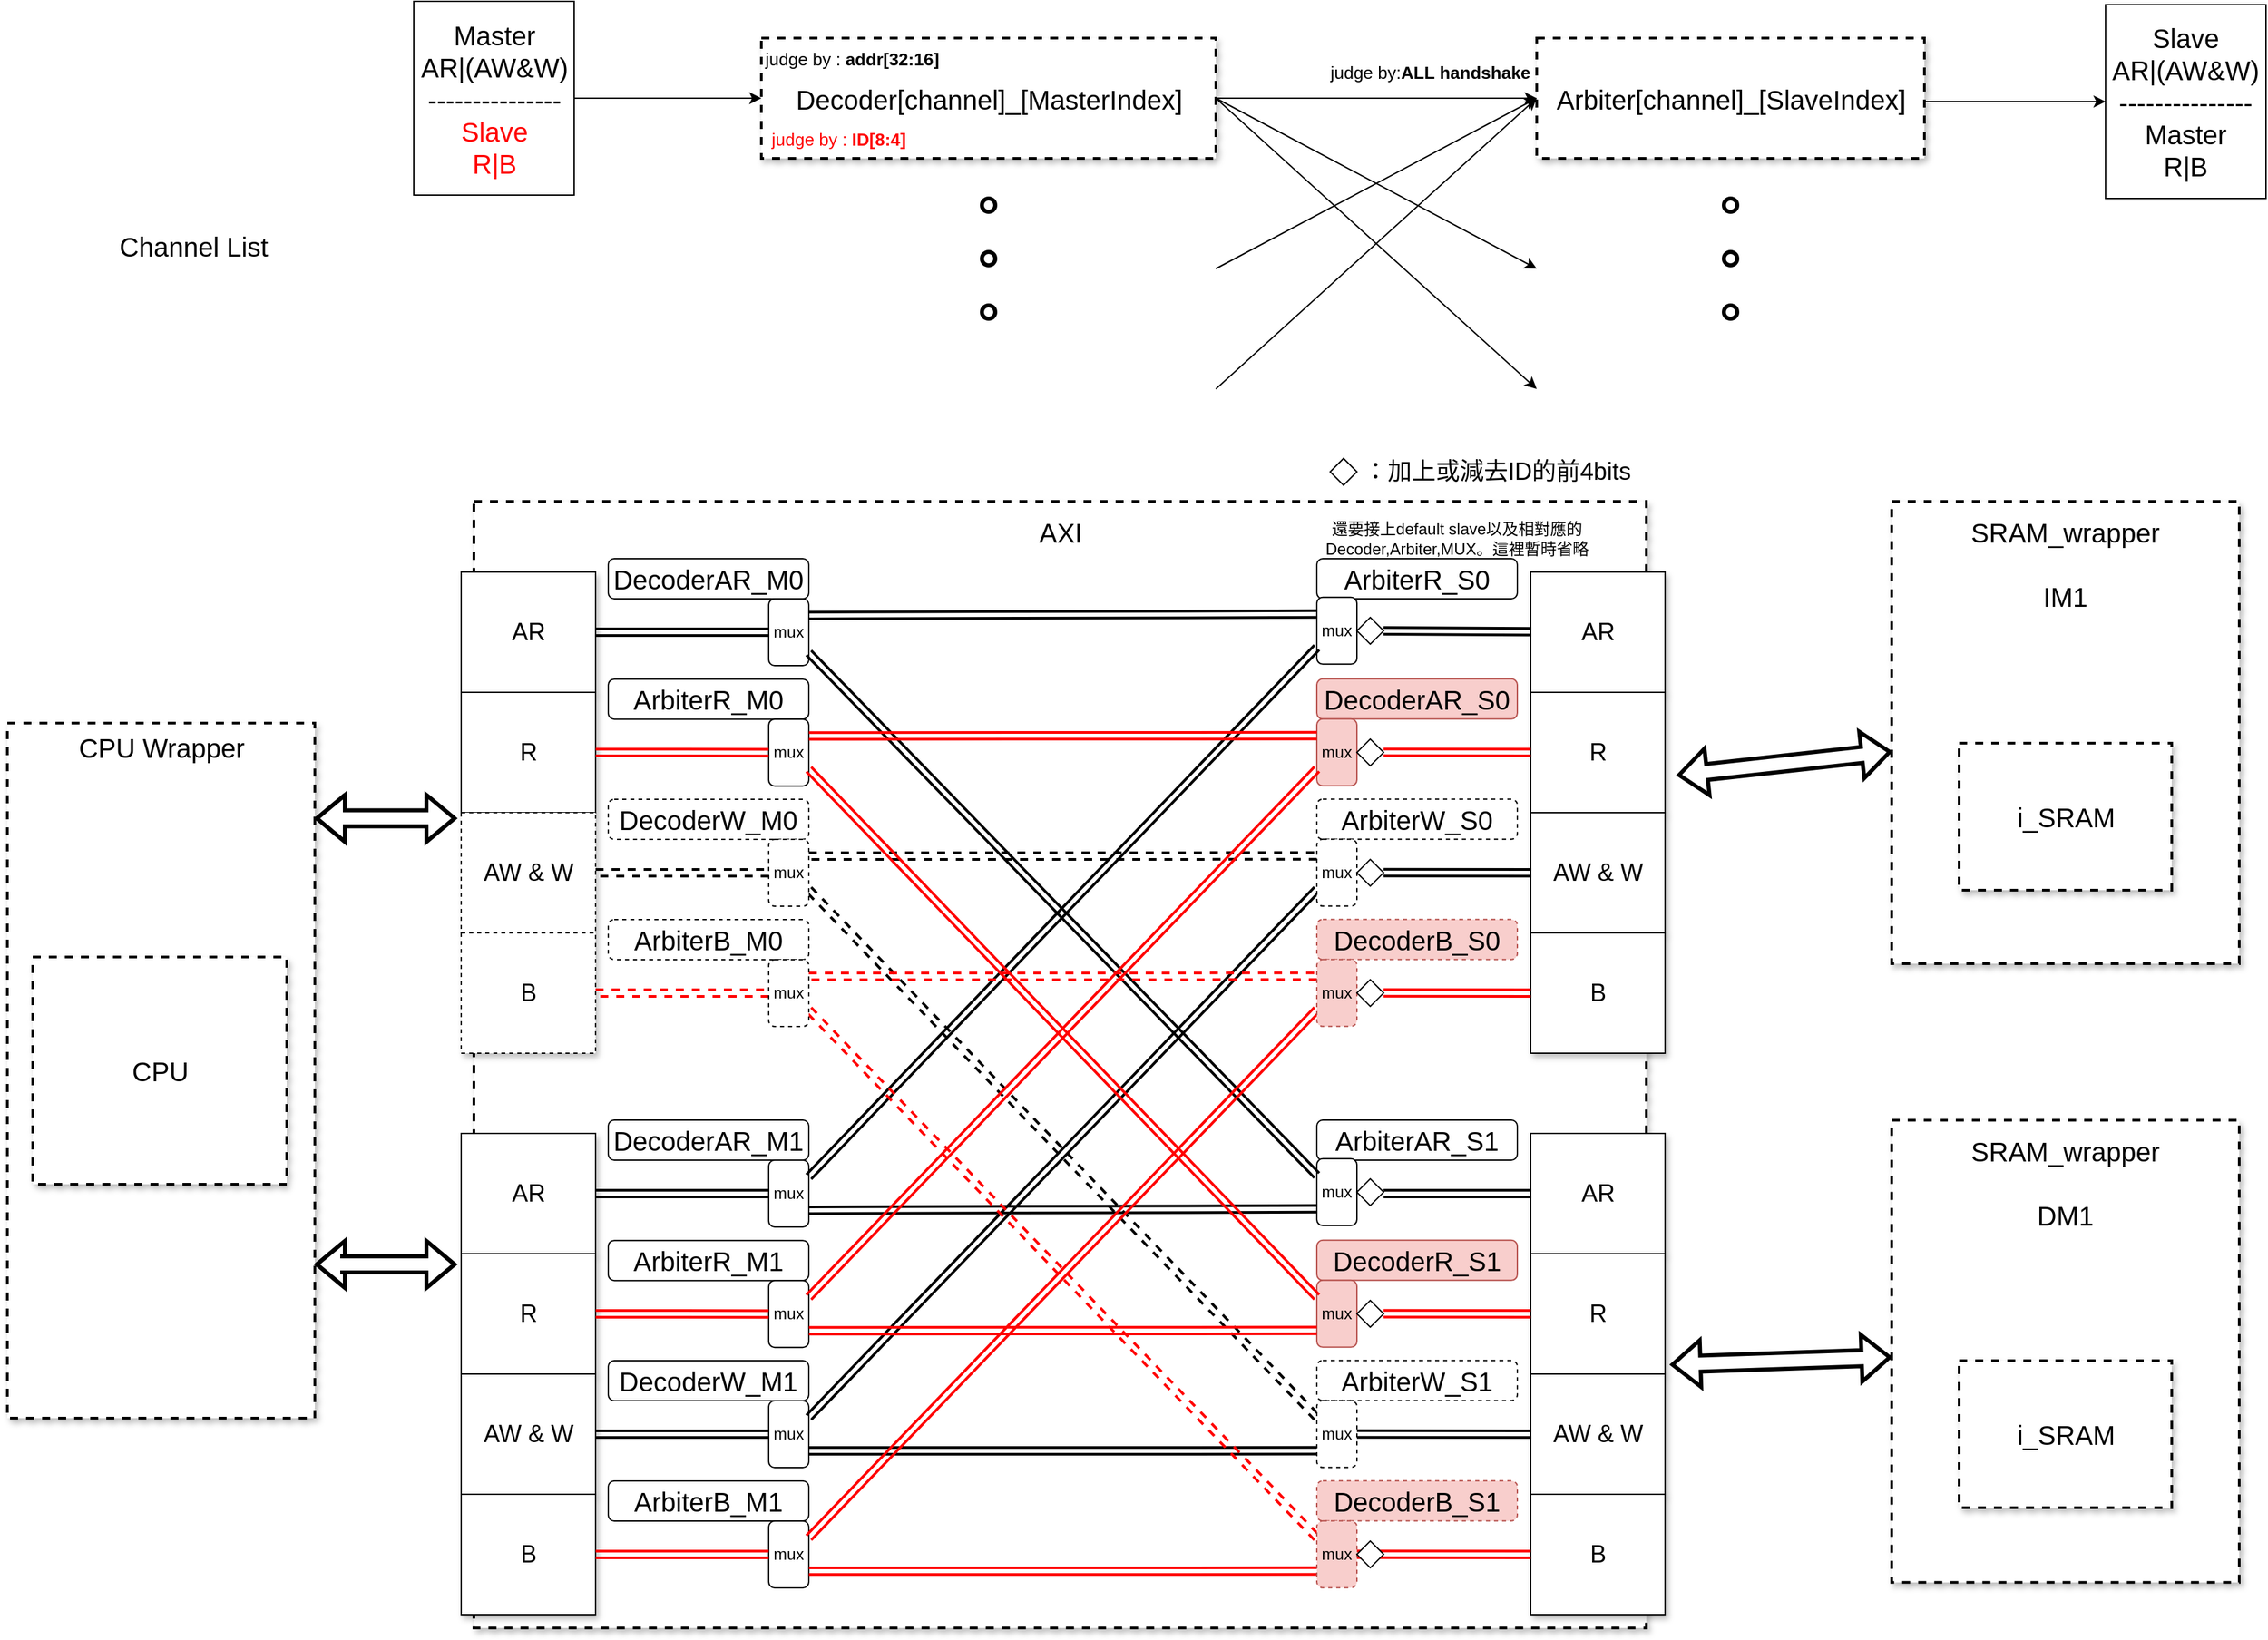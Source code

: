 <mxfile version="15.7.1" type="device"><diagram name="Page-1" id="90a13364-a465-7bf4-72fc-28e22215d7a0"><mxGraphModel dx="1541" dy="992" grid="1" gridSize="10" guides="1" tooltips="1" connect="1" arrows="1" fold="1" page="1" pageScale="1.5" pageWidth="1169" pageHeight="826" background="none" math="0" shadow="0"><root><mxCell id="0" style=";html=1;"/><mxCell id="1" style=";html=1;" parent="0"/><mxCell id="4iwtzQCpymBLF6pvLI_5-24" style="edgeStyle=orthogonalEdgeStyle;rounded=0;orthogonalLoop=1;jettySize=auto;html=1;fontSize=20;" parent="1" source="Un3xpJabwogcIGnDBRz8-111" target="25xGF6nqXpLR23dWoNIt-133" edge="1"><mxGeometry relative="1" as="geometry"><mxPoint x="1584.5" y="85.5" as="targetPoint"/><Array as="points"><mxPoint x="1490" y="88"/><mxPoint x="1490" y="88"/></Array></mxGeometry></mxCell><mxCell id="Un3xpJabwogcIGnDBRz8-111" value="Arbiter[channel]_[SlaveIndex]" style="whiteSpace=wrap;html=1;shadow=1;fontSize=20;strokeWidth=2;dashed=1;verticalAlign=middle;spacing=7;align=center;" parent="1" vertex="1"><mxGeometry x="1154.5" y="40.5" width="290" height="90" as="geometry"/></mxCell><mxCell id="4iwtzQCpymBLF6pvLI_5-23" style="edgeStyle=orthogonalEdgeStyle;rounded=0;orthogonalLoop=1;jettySize=auto;html=1;fontSize=20;" parent="1" source="4iwtzQCpymBLF6pvLI_5-18" target="Un3xpJabwogcIGnDBRz8-111" edge="1"><mxGeometry relative="1" as="geometry"/></mxCell><mxCell id="4iwtzQCpymBLF6pvLI_5-26" style="rounded=0;orthogonalLoop=1;jettySize=auto;html=1;fontSize=20;exitX=1;exitY=0.5;exitDx=0;exitDy=0;" parent="1" source="4iwtzQCpymBLF6pvLI_5-18" edge="1"><mxGeometry relative="1" as="geometry"><mxPoint x="1154.5" y="213" as="targetPoint"/><mxPoint x="924.5" y="90.5" as="sourcePoint"/></mxGeometry></mxCell><mxCell id="4iwtzQCpymBLF6pvLI_5-27" style="edgeStyle=none;rounded=0;orthogonalLoop=1;jettySize=auto;html=1;fontSize=20;exitX=1;exitY=0.5;exitDx=0;exitDy=0;" parent="1" source="4iwtzQCpymBLF6pvLI_5-18" edge="1"><mxGeometry relative="1" as="geometry"><mxPoint x="1154.5" y="303" as="targetPoint"/></mxGeometry></mxCell><mxCell id="4iwtzQCpymBLF6pvLI_5-28" style="edgeStyle=none;rounded=0;orthogonalLoop=1;jettySize=auto;html=1;fontSize=20;entryX=0;entryY=0.5;entryDx=0;entryDy=0;" parent="1" target="Un3xpJabwogcIGnDBRz8-111" edge="1"><mxGeometry relative="1" as="geometry"><mxPoint x="1124.5" y="140.5" as="targetPoint"/><mxPoint x="914.5" y="213" as="sourcePoint"/></mxGeometry></mxCell><mxCell id="4iwtzQCpymBLF6pvLI_5-29" style="edgeStyle=none;rounded=0;orthogonalLoop=1;jettySize=auto;html=1;fontSize=20;entryX=0;entryY=0.5;entryDx=0;entryDy=0;" parent="1" target="Un3xpJabwogcIGnDBRz8-111" edge="1"><mxGeometry relative="1" as="geometry"><mxPoint x="1184.5" y="200.5" as="targetPoint"/><mxPoint x="914.5" y="303" as="sourcePoint"/></mxGeometry></mxCell><mxCell id="4iwtzQCpymBLF6pvLI_5-18" value="Decoder[channel]_[MasterIndex]" style="whiteSpace=wrap;html=1;shadow=1;fontSize=20;strokeWidth=2;dashed=1;verticalAlign=middle;spacing=7;align=center;" parent="1" vertex="1"><mxGeometry x="574.5" y="40.5" width="340" height="90" as="geometry"/></mxCell><mxCell id="4iwtzQCpymBLF6pvLI_5-22" style="edgeStyle=orthogonalEdgeStyle;rounded=0;orthogonalLoop=1;jettySize=auto;html=1;fontSize=20;" parent="1" source="4iwtzQCpymBLF6pvLI_5-20" target="4iwtzQCpymBLF6pvLI_5-18" edge="1"><mxGeometry relative="1" as="geometry"/></mxCell><mxCell id="4iwtzQCpymBLF6pvLI_5-20" value="Master&lt;br&gt;AR|(AW&amp;amp;W)&lt;br&gt;---------------&lt;br&gt;&lt;font color=&quot;#ff0000&quot;&gt;Slave&lt;br&gt;R|B&lt;/font&gt;" style="rounded=0;whiteSpace=wrap;html=1;align=center;verticalAlign=middle;fontSize=20;" parent="1" vertex="1"><mxGeometry x="314.5" y="13" width="120" height="145" as="geometry"/></mxCell><mxCell id="4iwtzQCpymBLF6pvLI_5-30" value="" style="ellipse;whiteSpace=wrap;html=1;aspect=fixed;fontSize=20;align=center;verticalAlign=middle;strokeWidth=3;" parent="1" vertex="1"><mxGeometry x="739.5" y="200.5" width="10" height="10" as="geometry"/></mxCell><mxCell id="4iwtzQCpymBLF6pvLI_5-32" value="" style="ellipse;whiteSpace=wrap;html=1;aspect=fixed;fontSize=20;align=center;verticalAlign=middle;strokeWidth=3;" parent="1" vertex="1"><mxGeometry x="739.5" y="240.5" width="10" height="10" as="geometry"/></mxCell><mxCell id="4iwtzQCpymBLF6pvLI_5-33" value="" style="ellipse;whiteSpace=wrap;html=1;aspect=fixed;fontSize=20;align=center;verticalAlign=middle;strokeWidth=3;" parent="1" vertex="1"><mxGeometry x="739.5" y="160.5" width="10" height="10" as="geometry"/></mxCell><mxCell id="4iwtzQCpymBLF6pvLI_5-34" value="" style="ellipse;whiteSpace=wrap;html=1;aspect=fixed;fontSize=20;align=center;verticalAlign=middle;strokeWidth=3;" parent="1" vertex="1"><mxGeometry x="1294.5" y="200.5" width="10" height="10" as="geometry"/></mxCell><mxCell id="4iwtzQCpymBLF6pvLI_5-35" value="" style="ellipse;whiteSpace=wrap;html=1;aspect=fixed;fontSize=20;align=center;verticalAlign=middle;strokeWidth=3;" parent="1" vertex="1"><mxGeometry x="1294.5" y="240.5" width="10" height="10" as="geometry"/></mxCell><mxCell id="4iwtzQCpymBLF6pvLI_5-36" value="" style="ellipse;whiteSpace=wrap;html=1;aspect=fixed;fontSize=20;align=center;verticalAlign=middle;strokeWidth=3;" parent="1" vertex="1"><mxGeometry x="1294.5" y="160.5" width="10" height="10" as="geometry"/></mxCell><mxCell id="4iwtzQCpymBLF6pvLI_5-38" value="Channel List" style="text;html=1;align=center;verticalAlign=middle;whiteSpace=wrap;rounded=0;fontSize=20;" parent="1" vertex="1"><mxGeometry x="79.5" y="180.5" width="140" height="30" as="geometry"/></mxCell><mxCell id="4iwtzQCpymBLF6pvLI_5-40" style="edgeStyle=none;rounded=0;orthogonalLoop=1;jettySize=auto;html=1;entryX=0;entryY=0.5;entryDx=0;entryDy=0;fontSize=20;" parent="1" edge="1"><mxGeometry relative="1" as="geometry"><mxPoint x="1584.5" y="85.5" as="sourcePoint"/><mxPoint x="1584.5" y="85.5" as="targetPoint"/></mxGeometry></mxCell><mxCell id="vsix8vxbd3bbLY5yXcz2-1" value="AXI" style="whiteSpace=wrap;html=1;shadow=1;fontSize=20;strokeWidth=2;dashed=1;verticalAlign=top;spacing=7;" parent="1" vertex="1"><mxGeometry x="359.5" y="387.15" width="877" height="842.85" as="geometry"/></mxCell><mxCell id="vsix8vxbd3bbLY5yXcz2-2" value="CPU Wrapper" style="whiteSpace=wrap;html=1;shadow=1;fontSize=20;strokeWidth=2;dashed=1;verticalAlign=top;" parent="1" vertex="1"><mxGeometry x="10.5" y="553" width="230" height="520" as="geometry"/></mxCell><mxCell id="vsix8vxbd3bbLY5yXcz2-3" value="CPU" style="whiteSpace=wrap;html=1;shadow=1;fontSize=20;strokeWidth=2;dashed=1;" parent="1" vertex="1"><mxGeometry x="29.5" y="728" width="190" height="170" as="geometry"/></mxCell><mxCell id="vsix8vxbd3bbLY5yXcz2-67" value="SRAM_wrapper&lt;br&gt;&lt;br&gt;IM1" style="whiteSpace=wrap;html=1;shadow=1;fontSize=20;strokeWidth=2;dashed=1;verticalAlign=top;spacing=7;" parent="1" vertex="1"><mxGeometry x="1420" y="387.15" width="260" height="345.85" as="geometry"/></mxCell><mxCell id="vsix8vxbd3bbLY5yXcz2-68" value="i_SRAM" style="whiteSpace=wrap;html=1;shadow=1;fontSize=20;strokeWidth=2;dashed=1;verticalAlign=middle;spacing=7;" parent="1" vertex="1"><mxGeometry x="1470.5" y="568" width="159" height="110" as="geometry"/></mxCell><mxCell id="vsix8vxbd3bbLY5yXcz2-69" value="SRAM_wrapper&lt;br&gt;&lt;br&gt;DM1" style="whiteSpace=wrap;html=1;shadow=1;fontSize=20;strokeWidth=2;dashed=1;verticalAlign=top;spacing=7;" parent="1" vertex="1"><mxGeometry x="1420" y="850.08" width="260" height="345.85" as="geometry"/></mxCell><mxCell id="vsix8vxbd3bbLY5yXcz2-70" value="i_SRAM" style="whiteSpace=wrap;html=1;shadow=1;fontSize=20;strokeWidth=2;dashed=1;verticalAlign=middle;spacing=7;" parent="1" vertex="1"><mxGeometry x="1470.5" y="1030" width="159" height="110" as="geometry"/></mxCell><mxCell id="vsix8vxbd3bbLY5yXcz2-71" style="edgeStyle=none;rounded=0;jumpStyle=none;orthogonalLoop=1;jettySize=auto;html=1;startArrow=block;startFill=0;strokeWidth=3;exitX=1;exitY=0.25;exitDx=0;exitDy=0;shape=flexArrow;" parent="1" target="vsix8vxbd3bbLY5yXcz2-67" edge="1"><mxGeometry relative="1" as="geometry"><mxPoint x="1259.5" y="592.0" as="sourcePoint"/></mxGeometry></mxCell><mxCell id="vsix8vxbd3bbLY5yXcz2-72" style="edgeStyle=none;rounded=0;jumpStyle=none;orthogonalLoop=1;jettySize=auto;html=1;startArrow=block;startFill=0;strokeWidth=3;exitX=1;exitY=0.25;exitDx=0;exitDy=0;shape=flexArrow;" parent="1" target="vsix8vxbd3bbLY5yXcz2-69" edge="1"><mxGeometry relative="1" as="geometry"><mxPoint x="1254.5" y="1033" as="sourcePoint"/></mxGeometry></mxCell><mxCell id="vsix8vxbd3bbLY5yXcz2-73" style="edgeStyle=orthogonalEdgeStyle;rounded=0;jumpStyle=none;orthogonalLoop=1;jettySize=auto;html=1;startArrow=block;startFill=0;strokeWidth=3;exitX=0;exitY=0.5;exitDx=0;exitDy=0;shape=flexArrow;" parent="1" target="vsix8vxbd3bbLY5yXcz2-2" edge="1"><mxGeometry relative="1" as="geometry"><mxPoint x="269.5" y="663" as="targetPoint"/><Array as="points"><mxPoint x="274.5" y="624"/><mxPoint x="274.5" y="624"/></Array><mxPoint x="346.5" y="624.25" as="sourcePoint"/></mxGeometry></mxCell><mxCell id="vsix8vxbd3bbLY5yXcz2-74" style="edgeStyle=orthogonalEdgeStyle;rounded=0;jumpStyle=none;orthogonalLoop=1;jettySize=auto;html=1;startArrow=block;startFill=0;strokeWidth=3;exitX=0;exitY=0.75;exitDx=0;exitDy=0;shape=flexArrow;" parent="1" target="vsix8vxbd3bbLY5yXcz2-2" edge="1"><mxGeometry relative="1" as="geometry"><mxPoint x="259.5" y="1008" as="targetPoint"/><Array as="points"><mxPoint x="259.5" y="958"/><mxPoint x="259.5" y="958"/></Array><mxPoint x="346.5" y="958" as="sourcePoint"/></mxGeometry></mxCell><mxCell id="vsix8vxbd3bbLY5yXcz2-176" value="&lt;span style=&quot;font-weight: normal ; font-size: 13px&quot;&gt;judge by :&amp;nbsp;&lt;/span&gt;addr[32:16]" style="text;html=1;align=center;verticalAlign=middle;whiteSpace=wrap;rounded=0;fontStyle=1;fontSize=13;" parent="1" vertex="1"><mxGeometry x="574.5" y="40.5" width="134.5" height="30" as="geometry"/></mxCell><mxCell id="vsix8vxbd3bbLY5yXcz2-177" value="&lt;span style=&quot;font-weight: normal; font-size: 13px;&quot;&gt;judge by:&lt;/span&gt;ALL&amp;nbsp;handshake" style="text;html=1;align=center;verticalAlign=middle;whiteSpace=wrap;rounded=0;fontStyle=1;fontSize=13;" parent="1" vertex="1"><mxGeometry x="994.5" y="50.5" width="160" height="30" as="geometry"/></mxCell><mxCell id="vsix8vxbd3bbLY5yXcz2-178" value="還要接上default slave以及相對應的Decoder,Arbiter,MUX。這裡暫時省略" style="text;html=1;align=center;verticalAlign=middle;whiteSpace=wrap;rounded=0;dashed=1;" parent="1" vertex="1"><mxGeometry x="950" y="390" width="290" height="50" as="geometry"/></mxCell><mxCell id="25xGF6nqXpLR23dWoNIt-13" value="" style="group" vertex="1" connectable="0" parent="1"><mxGeometry x="1150" y="860" width="100.5" height="360" as="geometry"/></mxCell><mxCell id="25xGF6nqXpLR23dWoNIt-9" value="AR" style="whiteSpace=wrap;html=1;shadow=1;fontSize=18;" vertex="1" parent="25xGF6nqXpLR23dWoNIt-13"><mxGeometry width="100.5" height="90" as="geometry"/></mxCell><mxCell id="25xGF6nqXpLR23dWoNIt-10" value="R" style="whiteSpace=wrap;html=1;shadow=1;fontSize=18;" vertex="1" parent="25xGF6nqXpLR23dWoNIt-13"><mxGeometry y="90" width="100.5" height="90" as="geometry"/></mxCell><mxCell id="25xGF6nqXpLR23dWoNIt-11" value="AW &amp;amp; W" style="whiteSpace=wrap;html=1;shadow=1;fontSize=18;" vertex="1" parent="25xGF6nqXpLR23dWoNIt-13"><mxGeometry y="180" width="100.5" height="90" as="geometry"/></mxCell><mxCell id="25xGF6nqXpLR23dWoNIt-12" value="B" style="whiteSpace=wrap;html=1;shadow=1;fontSize=18;" vertex="1" parent="25xGF6nqXpLR23dWoNIt-13"><mxGeometry y="270" width="100.5" height="90" as="geometry"/></mxCell><mxCell id="25xGF6nqXpLR23dWoNIt-24" value="" style="group" vertex="1" connectable="0" parent="1"><mxGeometry x="350" y="440" width="100.5" height="360" as="geometry"/></mxCell><mxCell id="25xGF6nqXpLR23dWoNIt-25" value="AR" style="whiteSpace=wrap;html=1;shadow=1;fontSize=18;" vertex="1" parent="25xGF6nqXpLR23dWoNIt-24"><mxGeometry width="100.5" height="90" as="geometry"/></mxCell><mxCell id="25xGF6nqXpLR23dWoNIt-26" value="R" style="whiteSpace=wrap;html=1;shadow=1;fontSize=18;" vertex="1" parent="25xGF6nqXpLR23dWoNIt-24"><mxGeometry y="90" width="100.5" height="90" as="geometry"/></mxCell><mxCell id="25xGF6nqXpLR23dWoNIt-27" value="AW &amp;amp; W" style="whiteSpace=wrap;html=1;shadow=1;fontSize=18;dashed=1;" vertex="1" parent="25xGF6nqXpLR23dWoNIt-24"><mxGeometry y="180" width="100.5" height="90" as="geometry"/></mxCell><mxCell id="25xGF6nqXpLR23dWoNIt-28" value="B" style="whiteSpace=wrap;html=1;shadow=1;fontSize=18;dashed=1;" vertex="1" parent="25xGF6nqXpLR23dWoNIt-24"><mxGeometry y="270" width="100.5" height="90" as="geometry"/></mxCell><mxCell id="25xGF6nqXpLR23dWoNIt-29" value="" style="group" vertex="1" connectable="0" parent="1"><mxGeometry x="350" y="860" width="100.5" height="360" as="geometry"/></mxCell><mxCell id="25xGF6nqXpLR23dWoNIt-30" value="AR" style="whiteSpace=wrap;html=1;shadow=1;fontSize=18;" vertex="1" parent="25xGF6nqXpLR23dWoNIt-29"><mxGeometry width="100.5" height="90" as="geometry"/></mxCell><mxCell id="25xGF6nqXpLR23dWoNIt-31" value="R" style="whiteSpace=wrap;html=1;shadow=1;fontSize=18;" vertex="1" parent="25xGF6nqXpLR23dWoNIt-29"><mxGeometry y="90" width="100.5" height="90" as="geometry"/></mxCell><mxCell id="25xGF6nqXpLR23dWoNIt-32" value="AW &amp;amp; W" style="whiteSpace=wrap;html=1;shadow=1;fontSize=18;" vertex="1" parent="25xGF6nqXpLR23dWoNIt-29"><mxGeometry y="180" width="100.5" height="90" as="geometry"/></mxCell><mxCell id="25xGF6nqXpLR23dWoNIt-33" value="B" style="whiteSpace=wrap;html=1;shadow=1;fontSize=18;" vertex="1" parent="25xGF6nqXpLR23dWoNIt-29"><mxGeometry y="270" width="100.5" height="90" as="geometry"/></mxCell><mxCell id="25xGF6nqXpLR23dWoNIt-34" value="" style="group" vertex="1" connectable="0" parent="1"><mxGeometry x="1150" y="440" width="100.5" height="360" as="geometry"/></mxCell><mxCell id="25xGF6nqXpLR23dWoNIt-35" value="AR" style="whiteSpace=wrap;html=1;shadow=1;fontSize=18;" vertex="1" parent="25xGF6nqXpLR23dWoNIt-34"><mxGeometry width="100.5" height="90" as="geometry"/></mxCell><mxCell id="25xGF6nqXpLR23dWoNIt-36" value="R" style="whiteSpace=wrap;html=1;shadow=1;fontSize=18;" vertex="1" parent="25xGF6nqXpLR23dWoNIt-34"><mxGeometry y="90" width="100.5" height="90" as="geometry"/></mxCell><mxCell id="25xGF6nqXpLR23dWoNIt-37" value="AW &amp;amp; W" style="whiteSpace=wrap;html=1;shadow=1;fontSize=18;" vertex="1" parent="25xGF6nqXpLR23dWoNIt-34"><mxGeometry y="180" width="100.5" height="90" as="geometry"/></mxCell><mxCell id="25xGF6nqXpLR23dWoNIt-38" value="B" style="whiteSpace=wrap;html=1;shadow=1;fontSize=18;" vertex="1" parent="25xGF6nqXpLR23dWoNIt-34"><mxGeometry y="270" width="100.5" height="90" as="geometry"/></mxCell><mxCell id="25xGF6nqXpLR23dWoNIt-39" value="" style="group" vertex="1" connectable="0" parent="1"><mxGeometry x="460" y="430" width="150" height="80" as="geometry"/></mxCell><mxCell id="25xGF6nqXpLR23dWoNIt-7" value="&lt;font style=&quot;font-size: 20px&quot;&gt;DecoderAR_M0&lt;/font&gt;" style="rounded=1;whiteSpace=wrap;html=1;verticalAlign=middle;" vertex="1" parent="25xGF6nqXpLR23dWoNIt-39"><mxGeometry width="150" height="30" as="geometry"/></mxCell><mxCell id="25xGF6nqXpLR23dWoNIt-8" value="mux" style="rounded=1;whiteSpace=wrap;html=1;" vertex="1" parent="25xGF6nqXpLR23dWoNIt-39"><mxGeometry x="120" y="30" width="30" height="50" as="geometry"/></mxCell><mxCell id="25xGF6nqXpLR23dWoNIt-43" value="" style="group;fontColor=#FF0000;" vertex="1" connectable="0" parent="1"><mxGeometry x="460" y="520.08" width="150" height="80" as="geometry"/></mxCell><mxCell id="25xGF6nqXpLR23dWoNIt-44" value="&lt;font style=&quot;font-size: 20px&quot;&gt;ArbiterR_M0&lt;/font&gt;" style="rounded=1;whiteSpace=wrap;html=1;verticalAlign=middle;" vertex="1" parent="25xGF6nqXpLR23dWoNIt-43"><mxGeometry width="150" height="30" as="geometry"/></mxCell><mxCell id="25xGF6nqXpLR23dWoNIt-45" value="mux" style="rounded=1;whiteSpace=wrap;html=1;" vertex="1" parent="25xGF6nqXpLR23dWoNIt-43"><mxGeometry x="120" y="30" width="30" height="50" as="geometry"/></mxCell><mxCell id="25xGF6nqXpLR23dWoNIt-49" value="" style="group" vertex="1" connectable="0" parent="1"><mxGeometry x="460" y="850" width="150" height="80" as="geometry"/></mxCell><mxCell id="25xGF6nqXpLR23dWoNIt-50" value="&lt;font style=&quot;font-size: 20px&quot;&gt;DecoderAR_M1&lt;/font&gt;" style="rounded=1;whiteSpace=wrap;html=1;verticalAlign=middle;" vertex="1" parent="25xGF6nqXpLR23dWoNIt-49"><mxGeometry width="150" height="30" as="geometry"/></mxCell><mxCell id="25xGF6nqXpLR23dWoNIt-51" value="mux" style="rounded=1;whiteSpace=wrap;html=1;" vertex="1" parent="25xGF6nqXpLR23dWoNIt-49"><mxGeometry x="120" y="30" width="30" height="50" as="geometry"/></mxCell><mxCell id="25xGF6nqXpLR23dWoNIt-52" value="" style="group" vertex="1" connectable="0" parent="1"><mxGeometry x="460" y="1030" width="150" height="80" as="geometry"/></mxCell><mxCell id="25xGF6nqXpLR23dWoNIt-53" value="&lt;font style=&quot;font-size: 20px&quot;&gt;DecoderW_M1&lt;/font&gt;" style="rounded=1;whiteSpace=wrap;html=1;verticalAlign=middle;" vertex="1" parent="25xGF6nqXpLR23dWoNIt-52"><mxGeometry width="150" height="30" as="geometry"/></mxCell><mxCell id="25xGF6nqXpLR23dWoNIt-54" value="mux" style="rounded=1;whiteSpace=wrap;html=1;" vertex="1" parent="25xGF6nqXpLR23dWoNIt-52"><mxGeometry x="120" y="30" width="30" height="50" as="geometry"/></mxCell><mxCell id="25xGF6nqXpLR23dWoNIt-55" value="" style="group;fontColor=#FF0000;" vertex="1" connectable="0" parent="1"><mxGeometry x="460" y="940.08" width="150" height="80" as="geometry"/></mxCell><mxCell id="25xGF6nqXpLR23dWoNIt-56" value="&lt;font style=&quot;font-size: 20px&quot;&gt;ArbiterR_M1&lt;/font&gt;" style="rounded=1;whiteSpace=wrap;html=1;verticalAlign=middle;" vertex="1" parent="25xGF6nqXpLR23dWoNIt-55"><mxGeometry width="150" height="30" as="geometry"/></mxCell><mxCell id="25xGF6nqXpLR23dWoNIt-57" value="mux" style="rounded=1;whiteSpace=wrap;html=1;" vertex="1" parent="25xGF6nqXpLR23dWoNIt-55"><mxGeometry x="120" y="30" width="30" height="50" as="geometry"/></mxCell><mxCell id="25xGF6nqXpLR23dWoNIt-58" value="" style="group;fontColor=#FF0000;" vertex="1" connectable="0" parent="1"><mxGeometry x="460" y="1120" width="150" height="80" as="geometry"/></mxCell><mxCell id="25xGF6nqXpLR23dWoNIt-59" value="&lt;font style=&quot;font-size: 20px&quot;&gt;ArbiterB_M1&lt;/font&gt;" style="rounded=1;whiteSpace=wrap;html=1;verticalAlign=middle;" vertex="1" parent="25xGF6nqXpLR23dWoNIt-58"><mxGeometry width="150" height="30" as="geometry"/></mxCell><mxCell id="25xGF6nqXpLR23dWoNIt-60" value="mux" style="rounded=1;whiteSpace=wrap;html=1;" vertex="1" parent="25xGF6nqXpLR23dWoNIt-58"><mxGeometry x="120" y="30" width="30" height="50" as="geometry"/></mxCell><mxCell id="25xGF6nqXpLR23dWoNIt-64" value="" style="group;fontColor=#FF0000;" vertex="1" connectable="0" parent="1"><mxGeometry x="990" y="519.92" width="150" height="80" as="geometry"/></mxCell><mxCell id="25xGF6nqXpLR23dWoNIt-65" value="&lt;font style=&quot;font-size: 20px&quot;&gt;DecoderAR_S0&lt;/font&gt;" style="rounded=1;whiteSpace=wrap;html=1;verticalAlign=middle;fillColor=#f8cecc;strokeColor=#b85450;" vertex="1" parent="25xGF6nqXpLR23dWoNIt-64"><mxGeometry width="150" height="30" as="geometry"/></mxCell><mxCell id="25xGF6nqXpLR23dWoNIt-66" value="mux" style="rounded=1;whiteSpace=wrap;html=1;fillColor=#f8cecc;strokeColor=#b85450;" vertex="1" parent="25xGF6nqXpLR23dWoNIt-64"><mxGeometry y="30" width="30" height="50" as="geometry"/></mxCell><mxCell id="25xGF6nqXpLR23dWoNIt-186" value="" style="rhombus;whiteSpace=wrap;html=1;fontColor=#FF0000;fillColor=#FFFFFF;" vertex="1" parent="25xGF6nqXpLR23dWoNIt-64"><mxGeometry x="30" y="45.0" width="20" height="20" as="geometry"/></mxCell><mxCell id="25xGF6nqXpLR23dWoNIt-67" value="" style="group" vertex="1" connectable="0" parent="1"><mxGeometry x="990" y="430.0" width="150" height="80" as="geometry"/></mxCell><mxCell id="25xGF6nqXpLR23dWoNIt-68" value="&lt;font style=&quot;font-size: 20px&quot;&gt;ArbiterR_S0&lt;/font&gt;" style="rounded=1;whiteSpace=wrap;html=1;verticalAlign=middle;" vertex="1" parent="25xGF6nqXpLR23dWoNIt-67"><mxGeometry width="150" height="30" as="geometry"/></mxCell><mxCell id="25xGF6nqXpLR23dWoNIt-69" value="mux" style="rounded=1;whiteSpace=wrap;html=1;" vertex="1" parent="25xGF6nqXpLR23dWoNIt-67"><mxGeometry y="28.92" width="30" height="50" as="geometry"/></mxCell><mxCell id="25xGF6nqXpLR23dWoNIt-97" style="rounded=0;orthogonalLoop=1;jettySize=auto;html=1;exitX=1;exitY=0.5;exitDx=0;exitDy=0;entryX=0;entryY=0.5;entryDx=0;entryDy=0;shape=link;strokeWidth=2;" edge="1" parent="1" source="25xGF6nqXpLR23dWoNIt-25" target="25xGF6nqXpLR23dWoNIt-8"><mxGeometry relative="1" as="geometry"/></mxCell><mxCell id="25xGF6nqXpLR23dWoNIt-114" value="" style="group;fontColor=#FF0000;" vertex="1" connectable="0" parent="1"><mxGeometry x="990" y="939.92" width="150" height="80" as="geometry"/></mxCell><mxCell id="25xGF6nqXpLR23dWoNIt-115" value="&lt;font style=&quot;font-size: 20px&quot;&gt;DecoderR_S1&lt;/font&gt;" style="rounded=1;whiteSpace=wrap;html=1;verticalAlign=middle;fillColor=#f8cecc;strokeColor=#b85450;" vertex="1" parent="25xGF6nqXpLR23dWoNIt-114"><mxGeometry width="150" height="30" as="geometry"/></mxCell><mxCell id="25xGF6nqXpLR23dWoNIt-116" value="mux" style="rounded=1;whiteSpace=wrap;html=1;fillColor=#f8cecc;strokeColor=#b85450;" vertex="1" parent="25xGF6nqXpLR23dWoNIt-114"><mxGeometry y="30" width="30" height="50" as="geometry"/></mxCell><mxCell id="25xGF6nqXpLR23dWoNIt-117" value="" style="group" vertex="1" connectable="0" parent="1"><mxGeometry x="990" y="850" width="150" height="80" as="geometry"/></mxCell><mxCell id="25xGF6nqXpLR23dWoNIt-118" value="&lt;font style=&quot;font-size: 20px&quot;&gt;ArbiterAR_S1&lt;/font&gt;" style="rounded=1;whiteSpace=wrap;html=1;verticalAlign=middle;" vertex="1" parent="25xGF6nqXpLR23dWoNIt-117"><mxGeometry width="150" height="30" as="geometry"/></mxCell><mxCell id="25xGF6nqXpLR23dWoNIt-119" value="mux" style="rounded=1;whiteSpace=wrap;html=1;" vertex="1" parent="25xGF6nqXpLR23dWoNIt-117"><mxGeometry y="28.92" width="30" height="50" as="geometry"/></mxCell><mxCell id="25xGF6nqXpLR23dWoNIt-192" value="" style="rhombus;whiteSpace=wrap;html=1;fontColor=#FF0000;fillColor=#FFFFFF;" vertex="1" parent="25xGF6nqXpLR23dWoNIt-117"><mxGeometry x="30" y="43.92" width="20" height="20" as="geometry"/></mxCell><mxCell id="25xGF6nqXpLR23dWoNIt-124" style="shape=link;rounded=0;orthogonalLoop=1;jettySize=auto;html=1;entryX=0;entryY=0.25;entryDx=0;entryDy=0;strokeWidth=2;exitX=1;exitY=0.25;exitDx=0;exitDy=0;" edge="1" parent="1" source="25xGF6nqXpLR23dWoNIt-8" target="25xGF6nqXpLR23dWoNIt-69"><mxGeometry relative="1" as="geometry"/></mxCell><mxCell id="25xGF6nqXpLR23dWoNIt-125" style="edgeStyle=none;shape=link;rounded=0;orthogonalLoop=1;jettySize=auto;html=1;entryX=0;entryY=0.25;entryDx=0;entryDy=0;strokeWidth=2;" edge="1" parent="1" source="25xGF6nqXpLR23dWoNIt-8" target="25xGF6nqXpLR23dWoNIt-119"><mxGeometry relative="1" as="geometry"/></mxCell><mxCell id="25xGF6nqXpLR23dWoNIt-126" style="edgeStyle=none;shape=link;rounded=0;orthogonalLoop=1;jettySize=auto;html=1;exitX=1;exitY=0.75;exitDx=0;exitDy=0;entryX=0;entryY=0.75;entryDx=0;entryDy=0;strokeWidth=2;" edge="1" parent="1" source="25xGF6nqXpLR23dWoNIt-51" target="25xGF6nqXpLR23dWoNIt-119"><mxGeometry relative="1" as="geometry"/></mxCell><mxCell id="25xGF6nqXpLR23dWoNIt-127" style="edgeStyle=none;shape=link;rounded=0;orthogonalLoop=1;jettySize=auto;html=1;exitX=1;exitY=0.25;exitDx=0;exitDy=0;entryX=0;entryY=0.75;entryDx=0;entryDy=0;strokeWidth=2;" edge="1" parent="1" source="25xGF6nqXpLR23dWoNIt-51" target="25xGF6nqXpLR23dWoNIt-69"><mxGeometry relative="1" as="geometry"/></mxCell><mxCell id="25xGF6nqXpLR23dWoNIt-128" style="edgeStyle=none;shape=link;rounded=0;orthogonalLoop=1;jettySize=auto;html=1;exitX=1;exitY=0.25;exitDx=0;exitDy=0;entryX=0;entryY=0.25;entryDx=0;entryDy=0;strokeWidth=2;dashed=1;" edge="1" parent="1" source="25xGF6nqXpLR23dWoNIt-42" target="25xGF6nqXpLR23dWoNIt-72"><mxGeometry relative="1" as="geometry"/></mxCell><mxCell id="25xGF6nqXpLR23dWoNIt-129" style="edgeStyle=none;shape=link;rounded=0;orthogonalLoop=1;jettySize=auto;html=1;exitX=1;exitY=0.75;exitDx=0;exitDy=0;entryX=0;entryY=0.25;entryDx=0;entryDy=0;strokeWidth=2;dashed=1;" edge="1" parent="1" source="25xGF6nqXpLR23dWoNIt-42" target="25xGF6nqXpLR23dWoNIt-122"><mxGeometry relative="1" as="geometry"/></mxCell><mxCell id="25xGF6nqXpLR23dWoNIt-130" style="edgeStyle=none;shape=link;rounded=0;orthogonalLoop=1;jettySize=auto;html=1;exitX=1;exitY=0.75;exitDx=0;exitDy=0;entryX=0;entryY=0.75;entryDx=0;entryDy=0;strokeWidth=2;" edge="1" parent="1" source="25xGF6nqXpLR23dWoNIt-54" target="25xGF6nqXpLR23dWoNIt-122"><mxGeometry relative="1" as="geometry"/></mxCell><mxCell id="25xGF6nqXpLR23dWoNIt-131" style="edgeStyle=none;shape=link;rounded=0;orthogonalLoop=1;jettySize=auto;html=1;exitX=1;exitY=0.25;exitDx=0;exitDy=0;entryX=0;entryY=0.75;entryDx=0;entryDy=0;strokeWidth=2;" edge="1" parent="1" source="25xGF6nqXpLR23dWoNIt-54" target="25xGF6nqXpLR23dWoNIt-72"><mxGeometry relative="1" as="geometry"/></mxCell><mxCell id="25xGF6nqXpLR23dWoNIt-132" value="&lt;span style=&quot;font-weight: normal ; font-size: 13px&quot;&gt;judge by : &lt;/span&gt;&lt;span style=&quot;font-size: 13px&quot;&gt;ID[8:4]&lt;/span&gt;" style="text;html=1;align=center;verticalAlign=middle;whiteSpace=wrap;rounded=0;fontStyle=1;fontSize=13;fontColor=#FF0000;" vertex="1" parent="1"><mxGeometry x="574.5" y="100.5" width="114.5" height="30" as="geometry"/></mxCell><mxCell id="25xGF6nqXpLR23dWoNIt-133" value="Slave&lt;br&gt;AR|(AW&amp;amp;W)&lt;br&gt;---------------&lt;br&gt;Master&lt;br&gt;R|B" style="rounded=0;whiteSpace=wrap;html=1;align=center;verticalAlign=middle;fontSize=20;" vertex="1" parent="1"><mxGeometry x="1580" y="15.5" width="120" height="145" as="geometry"/></mxCell><mxCell id="25xGF6nqXpLR23dWoNIt-134" style="edgeStyle=none;shape=link;rounded=0;orthogonalLoop=1;jettySize=auto;html=1;exitX=0;exitY=0.5;exitDx=0;exitDy=0;entryX=1;entryY=0.5;entryDx=0;entryDy=0;strokeWidth=2;dashed=1;" edge="1" parent="1" source="25xGF6nqXpLR23dWoNIt-42" target="25xGF6nqXpLR23dWoNIt-27"><mxGeometry relative="1" as="geometry"/></mxCell><mxCell id="25xGF6nqXpLR23dWoNIt-135" style="edgeStyle=none;shape=link;rounded=0;orthogonalLoop=1;jettySize=auto;html=1;entryX=1;entryY=0.5;entryDx=0;entryDy=0;strokeWidth=2;" edge="1" parent="1" source="25xGF6nqXpLR23dWoNIt-51" target="25xGF6nqXpLR23dWoNIt-30"><mxGeometry relative="1" as="geometry"/></mxCell><mxCell id="25xGF6nqXpLR23dWoNIt-136" style="edgeStyle=none;shape=link;rounded=0;orthogonalLoop=1;jettySize=auto;html=1;entryX=1;entryY=0.5;entryDx=0;entryDy=0;strokeWidth=2;" edge="1" parent="1" source="25xGF6nqXpLR23dWoNIt-54" target="25xGF6nqXpLR23dWoNIt-32"><mxGeometry relative="1" as="geometry"/></mxCell><mxCell id="25xGF6nqXpLR23dWoNIt-137" style="edgeStyle=none;shape=link;rounded=0;orthogonalLoop=1;jettySize=auto;html=1;entryX=0;entryY=0.5;entryDx=0;entryDy=0;strokeWidth=2;" edge="1" parent="1" source="25xGF6nqXpLR23dWoNIt-122" target="25xGF6nqXpLR23dWoNIt-11"><mxGeometry relative="1" as="geometry"/></mxCell><mxCell id="25xGF6nqXpLR23dWoNIt-138" style="edgeStyle=none;shape=link;rounded=0;orthogonalLoop=1;jettySize=auto;html=1;strokeWidth=2;" edge="1" parent="1" target="25xGF6nqXpLR23dWoNIt-9"><mxGeometry relative="1" as="geometry"><mxPoint x="1040" y="905" as="sourcePoint"/></mxGeometry></mxCell><mxCell id="25xGF6nqXpLR23dWoNIt-139" style="edgeStyle=none;shape=link;rounded=0;orthogonalLoop=1;jettySize=auto;html=1;strokeWidth=2;startArrow=none;" edge="1" parent="1" source="25xGF6nqXpLR23dWoNIt-187" target="25xGF6nqXpLR23dWoNIt-37"><mxGeometry relative="1" as="geometry"/></mxCell><mxCell id="25xGF6nqXpLR23dWoNIt-141" style="edgeStyle=none;shape=link;rounded=0;orthogonalLoop=1;jettySize=auto;html=1;exitX=0;exitY=0.5;exitDx=0;exitDy=0;entryX=1;entryY=0.5;entryDx=0;entryDy=0;strokeWidth=2;strokeColor=#FF0000;" edge="1" parent="1" source="25xGF6nqXpLR23dWoNIt-45" target="25xGF6nqXpLR23dWoNIt-26"><mxGeometry relative="1" as="geometry"/></mxCell><mxCell id="25xGF6nqXpLR23dWoNIt-142" style="edgeStyle=none;shape=link;rounded=0;orthogonalLoop=1;jettySize=auto;html=1;exitX=1;exitY=0.25;exitDx=0;exitDy=0;entryX=0;entryY=0.25;entryDx=0;entryDy=0;strokeColor=#FF0000;strokeWidth=2;" edge="1" parent="1" source="25xGF6nqXpLR23dWoNIt-45" target="25xGF6nqXpLR23dWoNIt-66"><mxGeometry relative="1" as="geometry"/></mxCell><mxCell id="25xGF6nqXpLR23dWoNIt-143" style="edgeStyle=none;shape=link;rounded=0;orthogonalLoop=1;jettySize=auto;html=1;exitX=1;exitY=0.75;exitDx=0;exitDy=0;entryX=0;entryY=0.25;entryDx=0;entryDy=0;strokeColor=#FF0000;strokeWidth=2;" edge="1" parent="1" source="25xGF6nqXpLR23dWoNIt-45" target="25xGF6nqXpLR23dWoNIt-116"><mxGeometry relative="1" as="geometry"/></mxCell><mxCell id="25xGF6nqXpLR23dWoNIt-144" style="edgeStyle=none;shape=link;rounded=0;orthogonalLoop=1;jettySize=auto;html=1;exitX=0;exitY=0.75;exitDx=0;exitDy=0;entryX=1;entryY=0.75;entryDx=0;entryDy=0;strokeColor=#FF0000;strokeWidth=2;" edge="1" parent="1" source="25xGF6nqXpLR23dWoNIt-116" target="25xGF6nqXpLR23dWoNIt-57"><mxGeometry relative="1" as="geometry"/></mxCell><mxCell id="25xGF6nqXpLR23dWoNIt-145" style="edgeStyle=none;shape=link;rounded=0;orthogonalLoop=1;jettySize=auto;html=1;exitX=1;exitY=0.25;exitDx=0;exitDy=0;entryX=0;entryY=0.75;entryDx=0;entryDy=0;strokeColor=#FF0000;strokeWidth=2;" edge="1" parent="1" source="25xGF6nqXpLR23dWoNIt-57" target="25xGF6nqXpLR23dWoNIt-66"><mxGeometry relative="1" as="geometry"/></mxCell><mxCell id="25xGF6nqXpLR23dWoNIt-146" style="edgeStyle=none;shape=link;rounded=0;orthogonalLoop=1;jettySize=auto;html=1;exitX=1;exitY=0.75;exitDx=0;exitDy=0;entryX=0;entryY=0.75;entryDx=0;entryDy=0;strokeColor=#FF0000;strokeWidth=2;" edge="1" parent="1" source="25xGF6nqXpLR23dWoNIt-60" target="25xGF6nqXpLR23dWoNIt-113"><mxGeometry relative="1" as="geometry"/></mxCell><mxCell id="25xGF6nqXpLR23dWoNIt-148" style="edgeStyle=none;shape=link;rounded=0;orthogonalLoop=1;jettySize=auto;html=1;exitX=1;exitY=0.25;exitDx=0;exitDy=0;entryX=0;entryY=0.75;entryDx=0;entryDy=0;strokeColor=#FF0000;strokeWidth=2;" edge="1" parent="1" source="25xGF6nqXpLR23dWoNIt-60" target="25xGF6nqXpLR23dWoNIt-63"><mxGeometry relative="1" as="geometry"/></mxCell><mxCell id="25xGF6nqXpLR23dWoNIt-149" style="edgeStyle=none;shape=link;rounded=0;orthogonalLoop=1;jettySize=auto;html=1;exitX=0;exitY=0.25;exitDx=0;exitDy=0;entryX=1;entryY=0.75;entryDx=0;entryDy=0;strokeColor=#FF0000;strokeWidth=2;dashed=1;" edge="1" parent="1" source="25xGF6nqXpLR23dWoNIt-113" target="25xGF6nqXpLR23dWoNIt-48"><mxGeometry relative="1" as="geometry"/></mxCell><mxCell id="25xGF6nqXpLR23dWoNIt-150" style="edgeStyle=none;shape=link;rounded=0;orthogonalLoop=1;jettySize=auto;html=1;exitX=1;exitY=0.25;exitDx=0;exitDy=0;entryX=0;entryY=0.25;entryDx=0;entryDy=0;strokeColor=#FF0000;strokeWidth=2;dashed=1;" edge="1" parent="1" source="25xGF6nqXpLR23dWoNIt-48" target="25xGF6nqXpLR23dWoNIt-63"><mxGeometry relative="1" as="geometry"/></mxCell><mxCell id="25xGF6nqXpLR23dWoNIt-151" style="edgeStyle=none;shape=link;rounded=0;orthogonalLoop=1;jettySize=auto;html=1;exitX=1;exitY=0.5;exitDx=0;exitDy=0;entryX=0;entryY=0.5;entryDx=0;entryDy=0;strokeColor=#FF0000;strokeWidth=2;" edge="1" parent="1" source="25xGF6nqXpLR23dWoNIt-113" target="25xGF6nqXpLR23dWoNIt-12"><mxGeometry relative="1" as="geometry"/></mxCell><mxCell id="25xGF6nqXpLR23dWoNIt-152" style="edgeStyle=none;shape=link;rounded=0;orthogonalLoop=1;jettySize=auto;html=1;exitX=0;exitY=0.5;exitDx=0;exitDy=0;entryX=1;entryY=0.5;entryDx=0;entryDy=0;strokeColor=#FF0000;strokeWidth=2;" edge="1" parent="1" source="25xGF6nqXpLR23dWoNIt-60" target="25xGF6nqXpLR23dWoNIt-33"><mxGeometry relative="1" as="geometry"/></mxCell><mxCell id="25xGF6nqXpLR23dWoNIt-153" style="edgeStyle=none;shape=link;rounded=0;orthogonalLoop=1;jettySize=auto;html=1;exitX=0;exitY=0.5;exitDx=0;exitDy=0;entryX=1;entryY=0.5;entryDx=0;entryDy=0;strokeColor=#FF0000;strokeWidth=2;dashed=1;" edge="1" parent="1" source="25xGF6nqXpLR23dWoNIt-48" target="25xGF6nqXpLR23dWoNIt-28"><mxGeometry relative="1" as="geometry"/></mxCell><mxCell id="25xGF6nqXpLR23dWoNIt-154" style="edgeStyle=none;shape=link;rounded=0;orthogonalLoop=1;jettySize=auto;html=1;exitX=1;exitY=0.5;exitDx=0;exitDy=0;entryX=0;entryY=0.5;entryDx=0;entryDy=0;strokeColor=#FF0000;strokeWidth=2;startArrow=none;" edge="1" parent="1" source="25xGF6nqXpLR23dWoNIt-189" target="25xGF6nqXpLR23dWoNIt-38"><mxGeometry relative="1" as="geometry"/></mxCell><mxCell id="25xGF6nqXpLR23dWoNIt-155" style="edgeStyle=none;shape=link;rounded=0;orthogonalLoop=1;jettySize=auto;html=1;exitX=1;exitY=0.5;exitDx=0;exitDy=0;strokeColor=#FF0000;strokeWidth=2;" edge="1" parent="1" source="25xGF6nqXpLR23dWoNIt-186" target="25xGF6nqXpLR23dWoNIt-36"><mxGeometry relative="1" as="geometry"/></mxCell><mxCell id="25xGF6nqXpLR23dWoNIt-157" style="edgeStyle=none;shape=link;rounded=0;orthogonalLoop=1;jettySize=auto;html=1;exitX=0;exitY=0.5;exitDx=0;exitDy=0;entryX=1;entryY=0.5;entryDx=0;entryDy=0;fontColor=#FF0000;strokeColor=#FF0000;strokeWidth=2;" edge="1" parent="1" source="25xGF6nqXpLR23dWoNIt-57" target="25xGF6nqXpLR23dWoNIt-31"><mxGeometry relative="1" as="geometry"/></mxCell><mxCell id="25xGF6nqXpLR23dWoNIt-158" style="edgeStyle=none;shape=link;rounded=0;orthogonalLoop=1;jettySize=auto;html=1;entryX=0;entryY=0.5;entryDx=0;entryDy=0;fontColor=#FF0000;strokeColor=#FF0000;strokeWidth=2;startArrow=none;" edge="1" parent="1" source="25xGF6nqXpLR23dWoNIt-193" target="25xGF6nqXpLR23dWoNIt-10"><mxGeometry relative="1" as="geometry"/></mxCell><mxCell id="25xGF6nqXpLR23dWoNIt-41" value="&lt;font style=&quot;font-size: 20px&quot;&gt;DecoderW_M0&lt;/font&gt;" style="rounded=1;whiteSpace=wrap;html=1;verticalAlign=middle;dashed=1;" vertex="1" parent="1"><mxGeometry x="460" y="610" width="150" height="30" as="geometry"/></mxCell><mxCell id="25xGF6nqXpLR23dWoNIt-42" value="mux" style="rounded=1;whiteSpace=wrap;html=1;dashed=1;" vertex="1" parent="1"><mxGeometry x="580" y="640" width="30" height="50" as="geometry"/></mxCell><mxCell id="25xGF6nqXpLR23dWoNIt-47" value="&lt;font style=&quot;font-size: 20px&quot;&gt;ArbiterB_M0&lt;/font&gt;" style="rounded=1;whiteSpace=wrap;html=1;verticalAlign=middle;dashed=1;" vertex="1" parent="1"><mxGeometry x="460" y="700" width="150" height="30" as="geometry"/></mxCell><mxCell id="25xGF6nqXpLR23dWoNIt-48" value="mux" style="rounded=1;whiteSpace=wrap;html=1;dashed=1;" vertex="1" parent="1"><mxGeometry x="580" y="730" width="30" height="50" as="geometry"/></mxCell><mxCell id="25xGF6nqXpLR23dWoNIt-71" value="&lt;font style=&quot;font-size: 20px&quot;&gt;ArbiterW_S0&lt;/font&gt;" style="rounded=1;whiteSpace=wrap;html=1;verticalAlign=middle;dashed=1;" vertex="1" parent="1"><mxGeometry x="990" y="609.92" width="150" height="30" as="geometry"/></mxCell><mxCell id="25xGF6nqXpLR23dWoNIt-72" value="mux" style="rounded=1;whiteSpace=wrap;html=1;dashed=1;" vertex="1" parent="1"><mxGeometry x="990" y="639.92" width="30" height="50" as="geometry"/></mxCell><mxCell id="25xGF6nqXpLR23dWoNIt-62" value="&lt;font style=&quot;font-size: 20px&quot;&gt;DecoderB_S0&lt;/font&gt;" style="rounded=1;whiteSpace=wrap;html=1;verticalAlign=middle;fillColor=#f8cecc;strokeColor=#b85450;dashed=1;" vertex="1" parent="1"><mxGeometry x="990" y="699.92" width="150" height="30" as="geometry"/></mxCell><mxCell id="25xGF6nqXpLR23dWoNIt-63" value="mux" style="rounded=1;whiteSpace=wrap;html=1;fillColor=#f8cecc;strokeColor=#b85450;dashed=1;" vertex="1" parent="1"><mxGeometry x="990" y="729.92" width="30" height="50" as="geometry"/></mxCell><mxCell id="25xGF6nqXpLR23dWoNIt-140" style="edgeStyle=none;shape=link;rounded=0;orthogonalLoop=1;jettySize=auto;html=1;strokeWidth=2;startArrow=none;" edge="1" parent="1" source="25xGF6nqXpLR23dWoNIt-183" target="25xGF6nqXpLR23dWoNIt-35"><mxGeometry relative="1" as="geometry"/></mxCell><mxCell id="25xGF6nqXpLR23dWoNIt-121" value="&lt;font style=&quot;font-size: 20px&quot;&gt;ArbiterW_S1&lt;/font&gt;" style="rounded=1;whiteSpace=wrap;html=1;verticalAlign=middle;dashed=1;" vertex="1" parent="1"><mxGeometry x="990" y="1029.92" width="150" height="30" as="geometry"/></mxCell><mxCell id="25xGF6nqXpLR23dWoNIt-122" value="mux" style="rounded=1;whiteSpace=wrap;html=1;dashed=1;" vertex="1" parent="1"><mxGeometry x="990" y="1059.92" width="30" height="50" as="geometry"/></mxCell><mxCell id="25xGF6nqXpLR23dWoNIt-112" value="&lt;font style=&quot;font-size: 20px&quot;&gt;DecoderB_S1&lt;/font&gt;" style="rounded=1;whiteSpace=wrap;html=1;verticalAlign=middle;fillColor=#f8cecc;strokeColor=#b85450;dashed=1;" vertex="1" parent="1"><mxGeometry x="990" y="1119.92" width="150" height="30" as="geometry"/></mxCell><mxCell id="25xGF6nqXpLR23dWoNIt-113" value="mux" style="rounded=1;whiteSpace=wrap;html=1;fillColor=#f8cecc;strokeColor=#b85450;dashed=1;" vertex="1" parent="1"><mxGeometry x="990" y="1149.92" width="30" height="50" as="geometry"/></mxCell><mxCell id="25xGF6nqXpLR23dWoNIt-183" value="" style="rhombus;whiteSpace=wrap;html=1;fontColor=#FF0000;fillColor=#FFFFFF;" vertex="1" parent="1"><mxGeometry x="1020" y="473.92" width="20" height="20" as="geometry"/></mxCell><mxCell id="25xGF6nqXpLR23dWoNIt-184" value="" style="edgeStyle=none;shape=link;rounded=0;orthogonalLoop=1;jettySize=auto;html=1;strokeWidth=2;endArrow=none;" edge="1" parent="1" source="25xGF6nqXpLR23dWoNIt-69" target="25xGF6nqXpLR23dWoNIt-183"><mxGeometry relative="1" as="geometry"><mxPoint x="1020" y="484.003" as="sourcePoint"/><mxPoint x="1150" y="484.722" as="targetPoint"/></mxGeometry></mxCell><mxCell id="25xGF6nqXpLR23dWoNIt-187" value="" style="rhombus;whiteSpace=wrap;html=1;fontColor=#FF0000;fillColor=#FFFFFF;" vertex="1" parent="1"><mxGeometry x="1020" y="654.92" width="20" height="20" as="geometry"/></mxCell><mxCell id="25xGF6nqXpLR23dWoNIt-188" value="" style="edgeStyle=none;shape=link;rounded=0;orthogonalLoop=1;jettySize=auto;html=1;strokeWidth=2;endArrow=none;" edge="1" parent="1" source="25xGF6nqXpLR23dWoNIt-72" target="25xGF6nqXpLR23dWoNIt-187"><mxGeometry relative="1" as="geometry"><mxPoint x="1020" y="664.926" as="sourcePoint"/><mxPoint x="1150" y="664.979" as="targetPoint"/></mxGeometry></mxCell><mxCell id="25xGF6nqXpLR23dWoNIt-189" value="" style="rhombus;whiteSpace=wrap;html=1;fontColor=#FF0000;fillColor=#FFFFFF;" vertex="1" parent="1"><mxGeometry x="1020" y="744.92" width="20" height="20" as="geometry"/></mxCell><mxCell id="25xGF6nqXpLR23dWoNIt-191" value="" style="edgeStyle=none;shape=link;rounded=0;orthogonalLoop=1;jettySize=auto;html=1;exitX=1;exitY=0.5;exitDx=0;exitDy=0;entryX=0;entryY=0.5;entryDx=0;entryDy=0;strokeColor=#FF0000;strokeWidth=2;endArrow=none;" edge="1" parent="1" source="25xGF6nqXpLR23dWoNIt-63" target="25xGF6nqXpLR23dWoNIt-189"><mxGeometry relative="1" as="geometry"><mxPoint x="1020" y="754.92" as="sourcePoint"/><mxPoint x="1150" y="755" as="targetPoint"/></mxGeometry></mxCell><mxCell id="25xGF6nqXpLR23dWoNIt-193" value="" style="rhombus;whiteSpace=wrap;html=1;fontColor=#FF0000;fillColor=#FFFFFF;" vertex="1" parent="1"><mxGeometry x="1020" y="984.92" width="20" height="20" as="geometry"/></mxCell><mxCell id="25xGF6nqXpLR23dWoNIt-194" value="" style="edgeStyle=none;shape=link;rounded=0;orthogonalLoop=1;jettySize=auto;html=1;entryX=0;entryY=0.5;entryDx=0;entryDy=0;fontColor=#FF0000;strokeColor=#FF0000;strokeWidth=2;endArrow=none;" edge="1" parent="1" source="25xGF6nqXpLR23dWoNIt-116" target="25xGF6nqXpLR23dWoNIt-193"><mxGeometry relative="1" as="geometry"><mxPoint x="1020" y="994.928" as="sourcePoint"/><mxPoint x="1150" y="995" as="targetPoint"/></mxGeometry></mxCell><mxCell id="25xGF6nqXpLR23dWoNIt-195" value="" style="rhombus;whiteSpace=wrap;html=1;fontColor=#FF0000;fillColor=#FFFFFF;" vertex="1" parent="1"><mxGeometry x="1020" y="1164.92" width="20" height="20" as="geometry"/></mxCell><mxCell id="25xGF6nqXpLR23dWoNIt-198" value="" style="group" vertex="1" connectable="0" parent="1"><mxGeometry x="1000" y="350" width="230" height="30" as="geometry"/></mxCell><mxCell id="25xGF6nqXpLR23dWoNIt-182" value="" style="rhombus;whiteSpace=wrap;html=1;fontColor=#FF0000;fillColor=#FFFFFF;" vertex="1" parent="25xGF6nqXpLR23dWoNIt-198"><mxGeometry y="5" width="20" height="20" as="geometry"/></mxCell><mxCell id="25xGF6nqXpLR23dWoNIt-197" value="：加上或減去ID的前4bits" style="text;html=1;strokeColor=none;fillColor=none;align=center;verticalAlign=middle;whiteSpace=wrap;rounded=0;fontColor=#000000;fontSize=18;" vertex="1" parent="25xGF6nqXpLR23dWoNIt-198"><mxGeometry x="20" width="210" height="30" as="geometry"/></mxCell></root></mxGraphModel></diagram></mxfile>